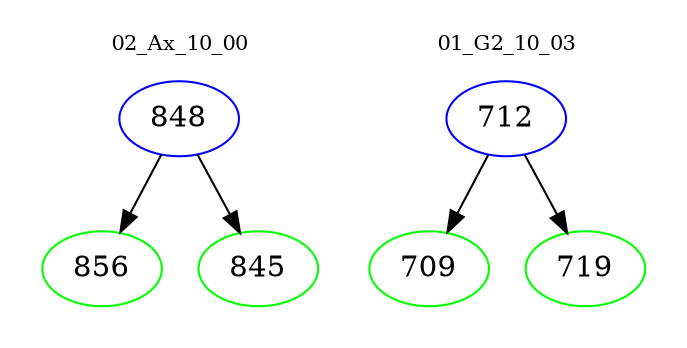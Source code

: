 digraph{
subgraph cluster_0 {
color = white
label = "02_Ax_10_00";
fontsize=10;
T0_848 [label="848", color="blue"]
T0_848 -> T0_856 [color="black"]
T0_856 [label="856", color="green"]
T0_848 -> T0_845 [color="black"]
T0_845 [label="845", color="green"]
}
subgraph cluster_1 {
color = white
label = "01_G2_10_03";
fontsize=10;
T1_712 [label="712", color="blue"]
T1_712 -> T1_709 [color="black"]
T1_709 [label="709", color="green"]
T1_712 -> T1_719 [color="black"]
T1_719 [label="719", color="green"]
}
}
